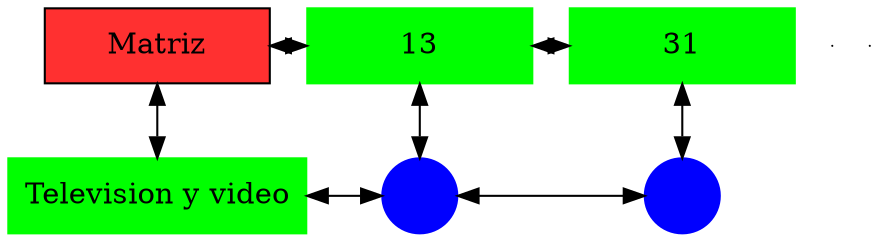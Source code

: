 digraph G{
node[shape="box"];
nodeMt[ label = "Matriz", width = 1.5, style = filled, fillcolor = firebrick1, group = 1 ];
e0[ shape = point, width = 0 ];
e1[ shape = point, width = 0 ];
node0xc0000ac960[label="13",color=green,style =filled,width = 1.5 group=13];
nodeMt->node0xc0000ac960[dir="both"];
{rank=same;nodeMt;node0xc0000ac960;}
node0xc0000aca00[label="31",color=green,style =filled,width = 1.5 group=31];
node0xc0000ac960->node0xc0000aca00[dir="both"];
{rank=same;node0xc0000ac960;node0xc0000aca00;}
node0xc0000ac910[label="Television y video",color=green,style =filled width = 1.5 group=1];
node0xc0000be880[label="",color=blue,style =filled, width = 0.5 group=13 shape=circle];
node0xc0000ac910->node0xc0000be880[dir="both"];
{rank=same;node0xc0000ac910;node0xc0000be880;}
node0xc0000be900[label="",color=blue,style =filled, width = 0.5 group=31 shape=circle];
node0xc0000be880->node0xc0000be900[dir="both"];
{rank=same;node0xc0000be900;node0xc0000be880;}
node0xc0000ac960->node0xc0000be880[dir="both"];
node0xc0000aca00->node0xc0000be900[dir="both"];
nodeMt->node0xc0000ac910[dir="both"];
}
